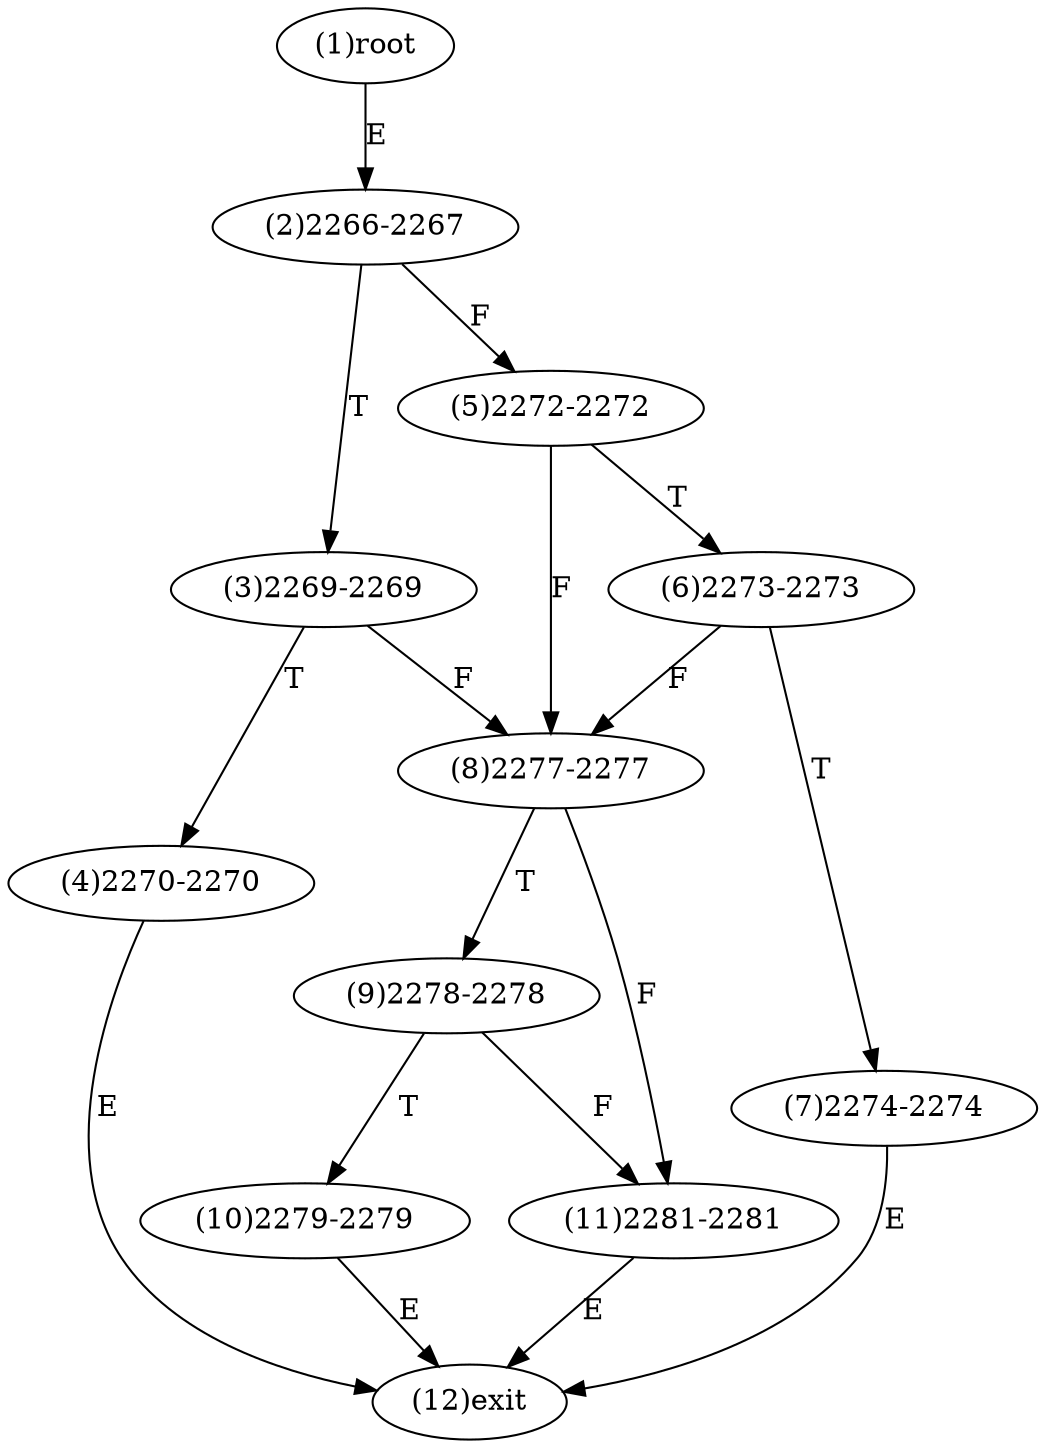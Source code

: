 digraph "" { 
1[ label="(1)root"];
2[ label="(2)2266-2267"];
3[ label="(3)2269-2269"];
4[ label="(4)2270-2270"];
5[ label="(5)2272-2272"];
6[ label="(6)2273-2273"];
7[ label="(7)2274-2274"];
8[ label="(8)2277-2277"];
9[ label="(9)2278-2278"];
10[ label="(10)2279-2279"];
11[ label="(11)2281-2281"];
12[ label="(12)exit"];
1->2[ label="E"];
2->5[ label="F"];
2->3[ label="T"];
3->8[ label="F"];
3->4[ label="T"];
4->12[ label="E"];
5->8[ label="F"];
5->6[ label="T"];
6->8[ label="F"];
6->7[ label="T"];
7->12[ label="E"];
8->11[ label="F"];
8->9[ label="T"];
9->11[ label="F"];
9->10[ label="T"];
10->12[ label="E"];
11->12[ label="E"];
}